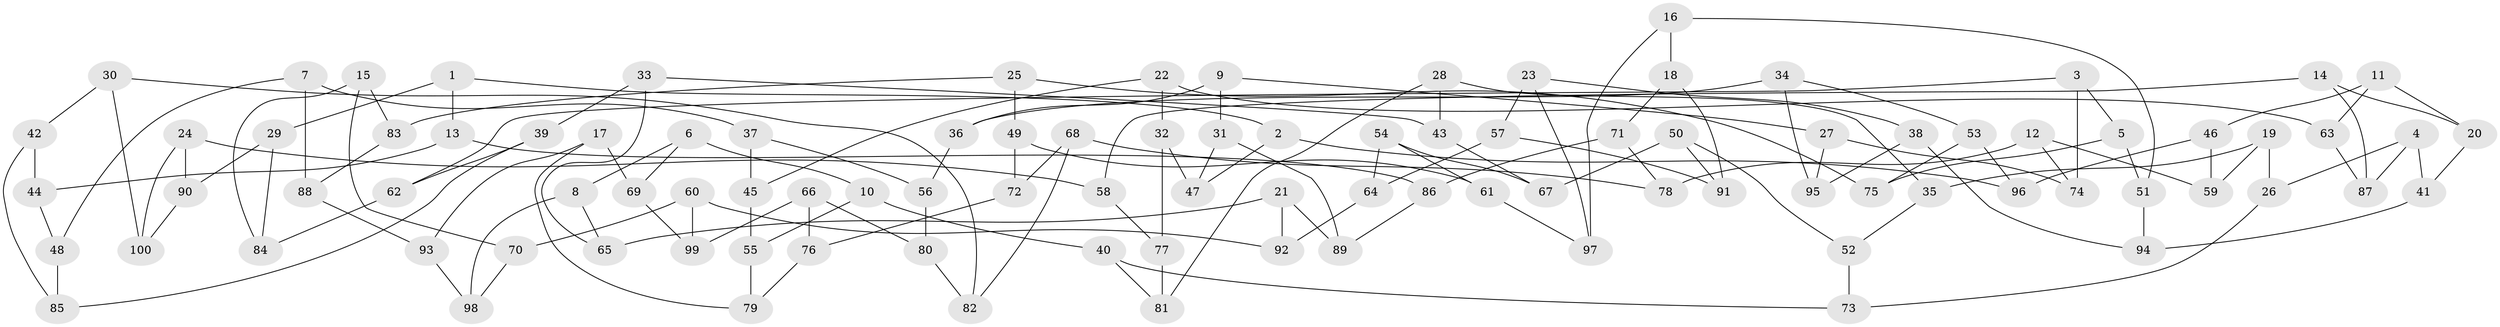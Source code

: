 // Generated by graph-tools (version 1.1) at 2025/39/02/21/25 10:39:00]
// undirected, 100 vertices, 150 edges
graph export_dot {
graph [start="1"]
  node [color=gray90,style=filled];
  1;
  2;
  3;
  4;
  5;
  6;
  7;
  8;
  9;
  10;
  11;
  12;
  13;
  14;
  15;
  16;
  17;
  18;
  19;
  20;
  21;
  22;
  23;
  24;
  25;
  26;
  27;
  28;
  29;
  30;
  31;
  32;
  33;
  34;
  35;
  36;
  37;
  38;
  39;
  40;
  41;
  42;
  43;
  44;
  45;
  46;
  47;
  48;
  49;
  50;
  51;
  52;
  53;
  54;
  55;
  56;
  57;
  58;
  59;
  60;
  61;
  62;
  63;
  64;
  65;
  66;
  67;
  68;
  69;
  70;
  71;
  72;
  73;
  74;
  75;
  76;
  77;
  78;
  79;
  80;
  81;
  82;
  83;
  84;
  85;
  86;
  87;
  88;
  89;
  90;
  91;
  92;
  93;
  94;
  95;
  96;
  97;
  98;
  99;
  100;
  1 -- 2;
  1 -- 13;
  1 -- 29;
  2 -- 47;
  2 -- 96;
  3 -- 74;
  3 -- 5;
  3 -- 62;
  4 -- 41;
  4 -- 26;
  4 -- 87;
  5 -- 51;
  5 -- 75;
  6 -- 10;
  6 -- 69;
  6 -- 8;
  7 -- 88;
  7 -- 48;
  7 -- 37;
  8 -- 65;
  8 -- 98;
  9 -- 36;
  9 -- 27;
  9 -- 31;
  10 -- 40;
  10 -- 55;
  11 -- 46;
  11 -- 63;
  11 -- 20;
  12 -- 59;
  12 -- 74;
  12 -- 78;
  13 -- 44;
  13 -- 86;
  14 -- 87;
  14 -- 58;
  14 -- 20;
  15 -- 70;
  15 -- 83;
  15 -- 84;
  16 -- 18;
  16 -- 97;
  16 -- 51;
  17 -- 93;
  17 -- 69;
  17 -- 79;
  18 -- 71;
  18 -- 91;
  19 -- 26;
  19 -- 35;
  19 -- 59;
  20 -- 41;
  21 -- 65;
  21 -- 89;
  21 -- 92;
  22 -- 32;
  22 -- 45;
  22 -- 63;
  23 -- 97;
  23 -- 38;
  23 -- 57;
  24 -- 58;
  24 -- 90;
  24 -- 100;
  25 -- 83;
  25 -- 75;
  25 -- 49;
  26 -- 73;
  27 -- 95;
  27 -- 74;
  28 -- 43;
  28 -- 81;
  28 -- 35;
  29 -- 84;
  29 -- 90;
  30 -- 82;
  30 -- 100;
  30 -- 42;
  31 -- 89;
  31 -- 47;
  32 -- 77;
  32 -- 47;
  33 -- 39;
  33 -- 65;
  33 -- 43;
  34 -- 95;
  34 -- 36;
  34 -- 53;
  35 -- 52;
  36 -- 56;
  37 -- 45;
  37 -- 56;
  38 -- 94;
  38 -- 95;
  39 -- 62;
  39 -- 85;
  40 -- 81;
  40 -- 73;
  41 -- 94;
  42 -- 85;
  42 -- 44;
  43 -- 67;
  44 -- 48;
  45 -- 55;
  46 -- 59;
  46 -- 96;
  48 -- 85;
  49 -- 72;
  49 -- 61;
  50 -- 67;
  50 -- 91;
  50 -- 52;
  51 -- 94;
  52 -- 73;
  53 -- 96;
  53 -- 75;
  54 -- 61;
  54 -- 64;
  54 -- 67;
  55 -- 79;
  56 -- 80;
  57 -- 91;
  57 -- 64;
  58 -- 77;
  60 -- 99;
  60 -- 70;
  60 -- 92;
  61 -- 97;
  62 -- 84;
  63 -- 87;
  64 -- 92;
  66 -- 99;
  66 -- 80;
  66 -- 76;
  68 -- 82;
  68 -- 72;
  68 -- 78;
  69 -- 99;
  70 -- 98;
  71 -- 78;
  71 -- 86;
  72 -- 76;
  76 -- 79;
  77 -- 81;
  80 -- 82;
  83 -- 88;
  86 -- 89;
  88 -- 93;
  90 -- 100;
  93 -- 98;
}

